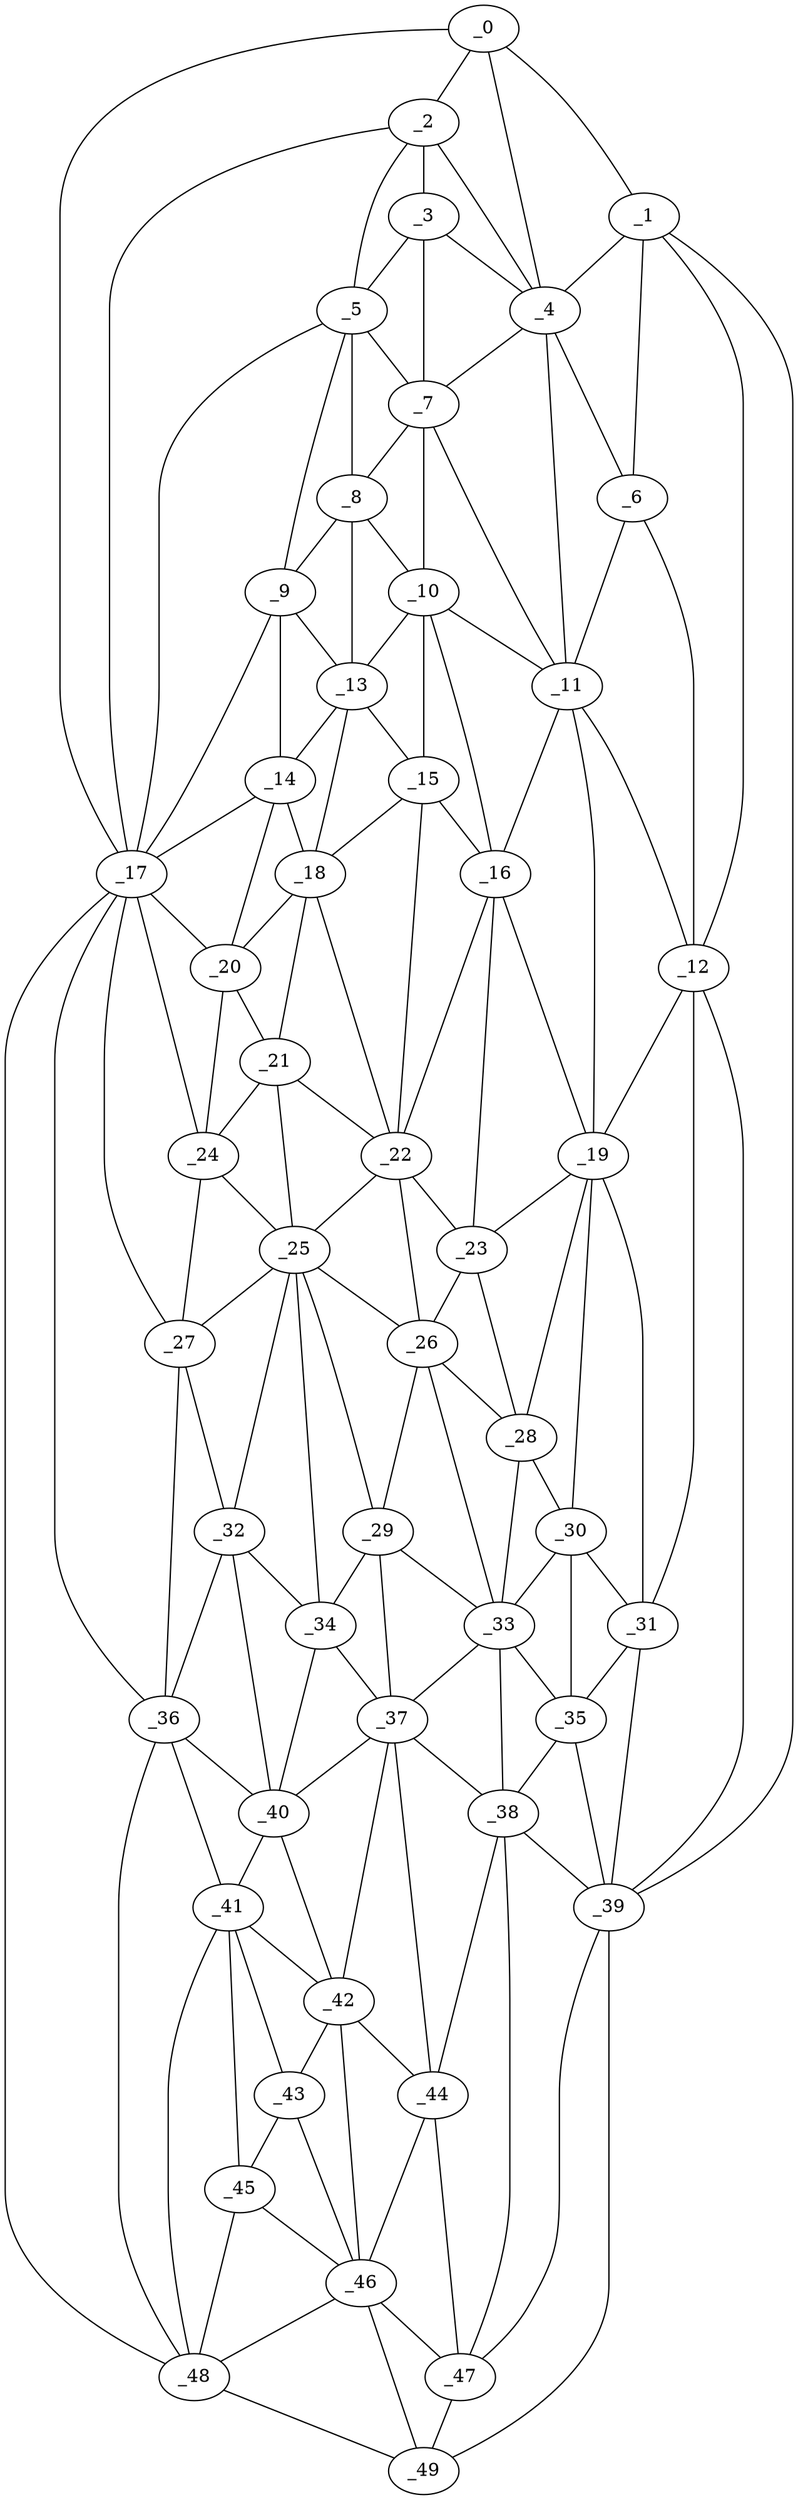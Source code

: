 graph "obj1__290.gxl" {
	_0	 [x=5,
		y=72];
	_1	 [x=6,
		y=92];
	_0 -- _1	 [valence=1];
	_2	 [x=11,
		y=67];
	_0 -- _2	 [valence=1];
	_4	 [x=18,
		y=77];
	_0 -- _4	 [valence=2];
	_17	 [x=50,
		y=27];
	_0 -- _17	 [valence=1];
	_1 -- _4	 [valence=1];
	_6	 [x=20,
		y=89];
	_1 -- _6	 [valence=1];
	_12	 [x=38,
		y=92];
	_1 -- _12	 [valence=2];
	_39	 [x=91,
		y=101];
	_1 -- _39	 [valence=1];
	_3	 [x=18,
		y=66];
	_2 -- _3	 [valence=2];
	_2 -- _4	 [valence=1];
	_5	 [x=20,
		y=59];
	_2 -- _5	 [valence=2];
	_2 -- _17	 [valence=1];
	_3 -- _4	 [valence=2];
	_3 -- _5	 [valence=2];
	_7	 [x=25,
		y=65];
	_3 -- _7	 [valence=2];
	_4 -- _6	 [valence=1];
	_4 -- _7	 [valence=1];
	_11	 [x=38,
		y=79];
	_4 -- _11	 [valence=1];
	_5 -- _7	 [valence=2];
	_8	 [x=31,
		y=56];
	_5 -- _8	 [valence=2];
	_9	 [x=32,
		y=48];
	_5 -- _9	 [valence=2];
	_5 -- _17	 [valence=2];
	_6 -- _11	 [valence=2];
	_6 -- _12	 [valence=2];
	_7 -- _8	 [valence=1];
	_10	 [x=36,
		y=66];
	_7 -- _10	 [valence=2];
	_7 -- _11	 [valence=2];
	_8 -- _9	 [valence=1];
	_8 -- _10	 [valence=2];
	_13	 [x=39,
		y=52];
	_8 -- _13	 [valence=1];
	_9 -- _13	 [valence=2];
	_14	 [x=40,
		y=49];
	_9 -- _14	 [valence=1];
	_9 -- _17	 [valence=1];
	_10 -- _11	 [valence=1];
	_10 -- _13	 [valence=2];
	_15	 [x=42,
		y=65];
	_10 -- _15	 [valence=1];
	_16	 [x=42,
		y=68];
	_10 -- _16	 [valence=2];
	_11 -- _12	 [valence=1];
	_11 -- _16	 [valence=1];
	_19	 [x=50,
		y=81];
	_11 -- _19	 [valence=1];
	_12 -- _19	 [valence=2];
	_31	 [x=72,
		y=89];
	_12 -- _31	 [valence=2];
	_12 -- _39	 [valence=1];
	_13 -- _14	 [valence=1];
	_13 -- _15	 [valence=2];
	_18	 [x=50,
		y=56];
	_13 -- _18	 [valence=2];
	_14 -- _17	 [valence=2];
	_14 -- _18	 [valence=2];
	_20	 [x=53,
		y=43];
	_14 -- _20	 [valence=1];
	_15 -- _16	 [valence=1];
	_15 -- _18	 [valence=1];
	_22	 [x=56,
		y=61];
	_15 -- _22	 [valence=2];
	_16 -- _19	 [valence=2];
	_16 -- _22	 [valence=2];
	_23	 [x=59,
		y=67];
	_16 -- _23	 [valence=2];
	_17 -- _20	 [valence=2];
	_24	 [x=61,
		y=43];
	_17 -- _24	 [valence=2];
	_27	 [x=67,
		y=38];
	_17 -- _27	 [valence=2];
	_36	 [x=88,
		y=34];
	_17 -- _36	 [valence=2];
	_48	 [x=125,
		y=34];
	_17 -- _48	 [valence=1];
	_18 -- _20	 [valence=2];
	_21	 [x=56,
		y=52];
	_18 -- _21	 [valence=1];
	_18 -- _22	 [valence=2];
	_19 -- _23	 [valence=2];
	_28	 [x=67,
		y=76];
	_19 -- _28	 [valence=2];
	_30	 [x=71,
		y=86];
	_19 -- _30	 [valence=1];
	_19 -- _31	 [valence=1];
	_20 -- _21	 [valence=2];
	_20 -- _24	 [valence=2];
	_21 -- _22	 [valence=1];
	_21 -- _24	 [valence=1];
	_25	 [x=64,
		y=51];
	_21 -- _25	 [valence=2];
	_22 -- _23	 [valence=2];
	_22 -- _25	 [valence=2];
	_26	 [x=65,
		y=66];
	_22 -- _26	 [valence=2];
	_23 -- _26	 [valence=2];
	_23 -- _28	 [valence=1];
	_24 -- _25	 [valence=2];
	_24 -- _27	 [valence=2];
	_25 -- _26	 [valence=1];
	_25 -- _27	 [valence=2];
	_29	 [x=71,
		y=60];
	_25 -- _29	 [valence=2];
	_32	 [x=75,
		y=42];
	_25 -- _32	 [valence=1];
	_34	 [x=80,
		y=50];
	_25 -- _34	 [valence=2];
	_26 -- _28	 [valence=2];
	_26 -- _29	 [valence=1];
	_33	 [x=77,
		y=77];
	_26 -- _33	 [valence=2];
	_27 -- _32	 [valence=1];
	_27 -- _36	 [valence=2];
	_28 -- _30	 [valence=2];
	_28 -- _33	 [valence=2];
	_29 -- _33	 [valence=2];
	_29 -- _34	 [valence=1];
	_37	 [x=90,
		y=57];
	_29 -- _37	 [valence=1];
	_30 -- _31	 [valence=1];
	_30 -- _33	 [valence=2];
	_35	 [x=84,
		y=88];
	_30 -- _35	 [valence=1];
	_31 -- _35	 [valence=2];
	_31 -- _39	 [valence=1];
	_32 -- _34	 [valence=2];
	_32 -- _36	 [valence=2];
	_40	 [x=92,
		y=44];
	_32 -- _40	 [valence=1];
	_33 -- _35	 [valence=2];
	_33 -- _37	 [valence=2];
	_38	 [x=90,
		y=82];
	_33 -- _38	 [valence=1];
	_34 -- _37	 [valence=2];
	_34 -- _40	 [valence=2];
	_35 -- _38	 [valence=2];
	_35 -- _39	 [valence=2];
	_36 -- _40	 [valence=2];
	_41	 [x=96,
		y=35];
	_36 -- _41	 [valence=2];
	_36 -- _48	 [valence=2];
	_37 -- _38	 [valence=2];
	_37 -- _40	 [valence=1];
	_42	 [x=101,
		y=45];
	_37 -- _42	 [valence=2];
	_44	 [x=107,
		y=54];
	_37 -- _44	 [valence=1];
	_38 -- _39	 [valence=2];
	_38 -- _44	 [valence=2];
	_47	 [x=114,
		y=56];
	_38 -- _47	 [valence=1];
	_39 -- _47	 [valence=1];
	_49	 [x=127,
		y=52];
	_39 -- _49	 [valence=1];
	_40 -- _41	 [valence=2];
	_40 -- _42	 [valence=2];
	_41 -- _42	 [valence=2];
	_43	 [x=105,
		y=40];
	_41 -- _43	 [valence=2];
	_45	 [x=111,
		y=36];
	_41 -- _45	 [valence=2];
	_41 -- _48	 [valence=2];
	_42 -- _43	 [valence=2];
	_42 -- _44	 [valence=2];
	_46	 [x=114,
		y=45];
	_42 -- _46	 [valence=2];
	_43 -- _45	 [valence=2];
	_43 -- _46	 [valence=2];
	_44 -- _46	 [valence=2];
	_44 -- _47	 [valence=2];
	_45 -- _46	 [valence=2];
	_45 -- _48	 [valence=2];
	_46 -- _47	 [valence=2];
	_46 -- _48	 [valence=1];
	_46 -- _49	 [valence=2];
	_47 -- _49	 [valence=1];
	_48 -- _49	 [valence=1];
}
